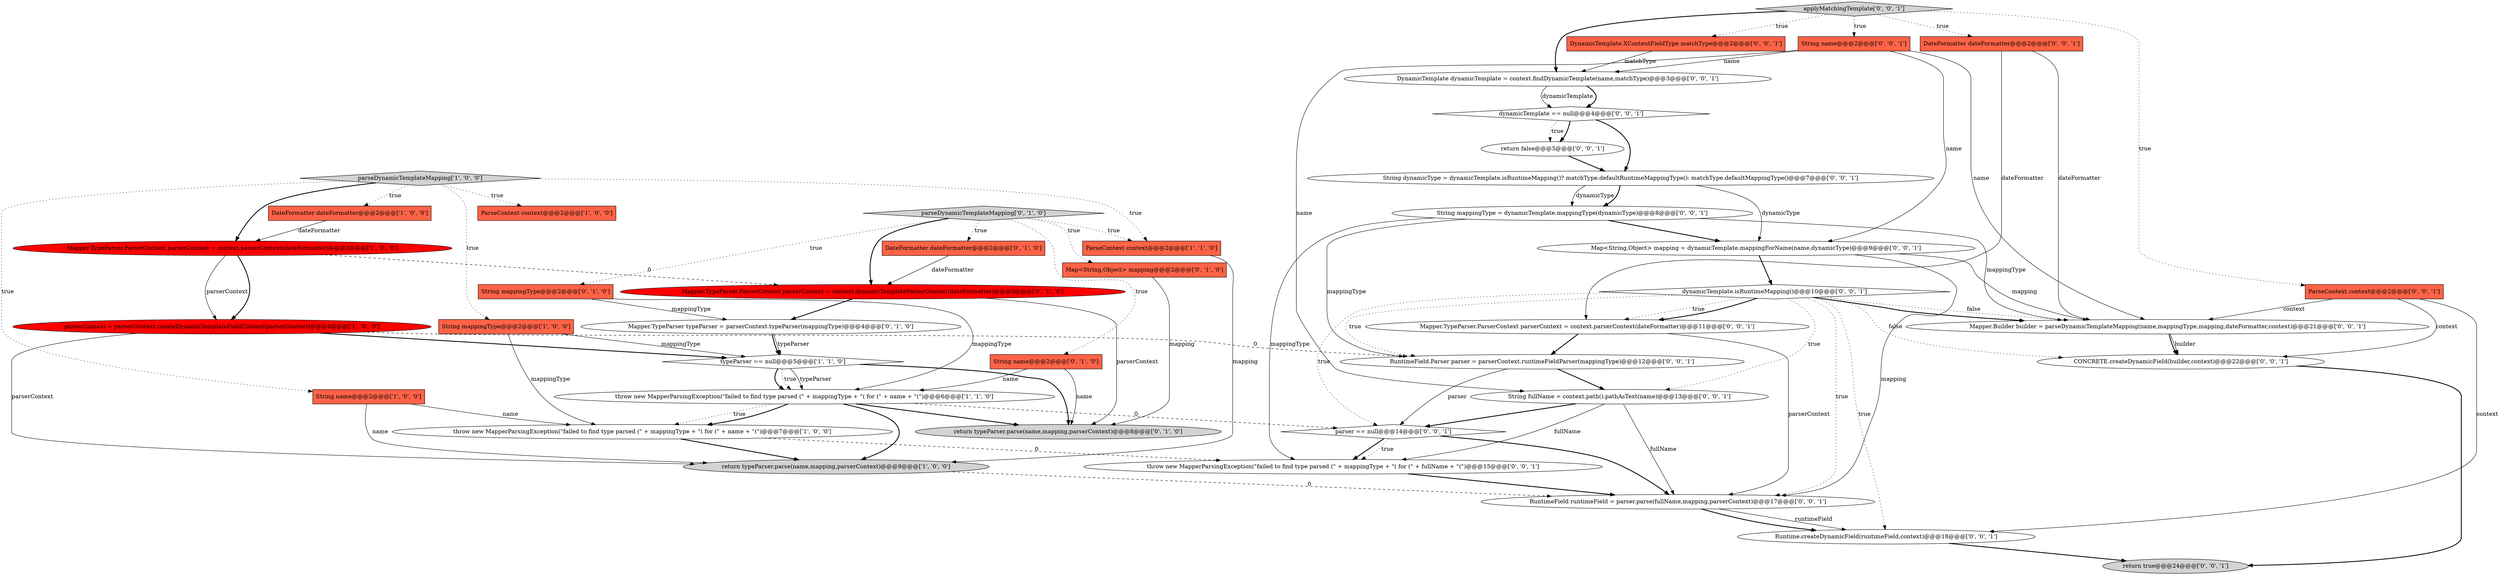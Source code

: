 digraph {
36 [style = filled, label = "DateFormatter dateFormatter@@@2@@@['0', '0', '1']", fillcolor = tomato, shape = box image = "AAA0AAABBB3BBB"];
37 [style = filled, label = "applyMatchingTemplate['0', '0', '1']", fillcolor = lightgray, shape = diamond image = "AAA0AAABBB3BBB"];
6 [style = filled, label = "String name@@@2@@@['1', '0', '0']", fillcolor = tomato, shape = box image = "AAA0AAABBB1BBB"];
38 [style = filled, label = "String mappingType = dynamicTemplate.mappingType(dynamicType)@@@8@@@['0', '0', '1']", fillcolor = white, shape = ellipse image = "AAA0AAABBB3BBB"];
41 [style = filled, label = "throw new MapperParsingException(\"failed to find type parsed (\" + mappingType + \"( for (\" + fullName + \"(\")@@@15@@@['0', '0', '1']", fillcolor = white, shape = ellipse image = "AAA0AAABBB3BBB"];
28 [style = filled, label = "String name@@@2@@@['0', '0', '1']", fillcolor = tomato, shape = box image = "AAA0AAABBB3BBB"];
11 [style = filled, label = "throw new MapperParsingException(\"failed to find type parsed (\" + mappingType + \"( for (\" + name + \"(\")@@@7@@@['1', '0', '0']", fillcolor = white, shape = ellipse image = "AAA0AAABBB1BBB"];
30 [style = filled, label = "String dynamicType = dynamicTemplate.isRuntimeMapping()? matchType.defaultRuntimeMappingType(): matchType.defaultMappingType()@@@7@@@['0', '0', '1']", fillcolor = white, shape = ellipse image = "AAA0AAABBB3BBB"];
19 [style = filled, label = "String name@@@2@@@['0', '1', '0']", fillcolor = tomato, shape = box image = "AAA0AAABBB2BBB"];
40 [style = filled, label = "DynamicTemplate dynamicTemplate = context.findDynamicTemplate(name,matchType)@@@3@@@['0', '0', '1']", fillcolor = white, shape = ellipse image = "AAA0AAABBB3BBB"];
23 [style = filled, label = "Mapper.Builder builder = parseDynamicTemplateMapping(name,mappingType,mapping,dateFormatter,context)@@@21@@@['0', '0', '1']", fillcolor = white, shape = ellipse image = "AAA0AAABBB3BBB"];
4 [style = filled, label = "Mapper.TypeParser.ParserContext parserContext = context.parserContext(dateFormatter)@@@3@@@['1', '0', '0']", fillcolor = red, shape = ellipse image = "AAA1AAABBB1BBB"];
22 [style = filled, label = "return true@@@24@@@['0', '0', '1']", fillcolor = lightgray, shape = ellipse image = "AAA0AAABBB3BBB"];
20 [style = filled, label = "RuntimeField.Parser parser = parserContext.runtimeFieldParser(mappingType)@@@12@@@['0', '0', '1']", fillcolor = white, shape = ellipse image = "AAA0AAABBB3BBB"];
10 [style = filled, label = "ParseContext context@@@2@@@['1', '1', '0']", fillcolor = tomato, shape = box image = "AAA0AAABBB1BBB"];
24 [style = filled, label = "ParseContext context@@@2@@@['0', '0', '1']", fillcolor = tomato, shape = box image = "AAA0AAABBB3BBB"];
7 [style = filled, label = "parserContext = parserContext.createDynamicTemplateFieldContext(parserContext)@@@4@@@['1', '0', '0']", fillcolor = red, shape = ellipse image = "AAA1AAABBB1BBB"];
9 [style = filled, label = "ParseContext context@@@2@@@['1', '0', '0']", fillcolor = tomato, shape = box image = "AAA0AAABBB1BBB"];
25 [style = filled, label = "dynamicTemplate == null@@@4@@@['0', '0', '1']", fillcolor = white, shape = diamond image = "AAA0AAABBB3BBB"];
33 [style = filled, label = "parser == null@@@14@@@['0', '0', '1']", fillcolor = white, shape = diamond image = "AAA0AAABBB3BBB"];
17 [style = filled, label = "return typeParser.parse(name,mapping,parserContext)@@@8@@@['0', '1', '0']", fillcolor = lightgray, shape = ellipse image = "AAA0AAABBB2BBB"];
21 [style = filled, label = "Mapper.TypeParser.ParserContext parserContext = context.parserContext(dateFormatter)@@@11@@@['0', '0', '1']", fillcolor = white, shape = ellipse image = "AAA0AAABBB3BBB"];
3 [style = filled, label = "parseDynamicTemplateMapping['1', '0', '0']", fillcolor = lightgray, shape = diamond image = "AAA0AAABBB1BBB"];
27 [style = filled, label = "Map<String,Object> mapping = dynamicTemplate.mappingForName(name,dynamicType)@@@9@@@['0', '0', '1']", fillcolor = white, shape = ellipse image = "AAA0AAABBB3BBB"];
14 [style = filled, label = "Mapper.TypeParser.ParserContext parserContext = context.dynamicTemplateParserContext(dateFormatter)@@@3@@@['0', '1', '0']", fillcolor = red, shape = ellipse image = "AAA1AAABBB2BBB"];
31 [style = filled, label = "String fullName = context.path().pathAsText(name)@@@13@@@['0', '0', '1']", fillcolor = white, shape = ellipse image = "AAA0AAABBB3BBB"];
18 [style = filled, label = "parseDynamicTemplateMapping['0', '1', '0']", fillcolor = lightgray, shape = diamond image = "AAA0AAABBB2BBB"];
39 [style = filled, label = "Runtime.createDynamicField(runtimeField,context)@@@18@@@['0', '0', '1']", fillcolor = white, shape = ellipse image = "AAA0AAABBB3BBB"];
13 [style = filled, label = "Mapper.TypeParser typeParser = parserContext.typeParser(mappingType)@@@4@@@['0', '1', '0']", fillcolor = white, shape = ellipse image = "AAA0AAABBB2BBB"];
5 [style = filled, label = "throw new MapperParsingException(\"failed to find type parsed (\" + mappingType + \"( for (\" + name + \"(\")@@@6@@@['1', '1', '0']", fillcolor = white, shape = ellipse image = "AAA0AAABBB1BBB"];
34 [style = filled, label = "return false@@@5@@@['0', '0', '1']", fillcolor = white, shape = ellipse image = "AAA0AAABBB3BBB"];
16 [style = filled, label = "DateFormatter dateFormatter@@@2@@@['0', '1', '0']", fillcolor = tomato, shape = box image = "AAA0AAABBB2BBB"];
29 [style = filled, label = "CONCRETE.createDynamicField(builder,context)@@@22@@@['0', '0', '1']", fillcolor = white, shape = ellipse image = "AAA0AAABBB3BBB"];
2 [style = filled, label = "return typeParser.parse(name,mapping,parserContext)@@@9@@@['1', '0', '0']", fillcolor = lightgray, shape = ellipse image = "AAA0AAABBB1BBB"];
15 [style = filled, label = "String mappingType@@@2@@@['0', '1', '0']", fillcolor = tomato, shape = box image = "AAA0AAABBB2BBB"];
8 [style = filled, label = "String mappingType@@@2@@@['1', '0', '0']", fillcolor = tomato, shape = box image = "AAA0AAABBB1BBB"];
32 [style = filled, label = "DynamicTemplate.XContentFieldType matchType@@@2@@@['0', '0', '1']", fillcolor = tomato, shape = box image = "AAA0AAABBB3BBB"];
35 [style = filled, label = "dynamicTemplate.isRuntimeMapping()@@@10@@@['0', '0', '1']", fillcolor = white, shape = diamond image = "AAA0AAABBB3BBB"];
0 [style = filled, label = "DateFormatter dateFormatter@@@2@@@['1', '0', '0']", fillcolor = tomato, shape = box image = "AAA0AAABBB1BBB"];
26 [style = filled, label = "RuntimeField runtimeField = parser.parse(fullName,mapping,parserContext)@@@17@@@['0', '0', '1']", fillcolor = white, shape = ellipse image = "AAA0AAABBB3BBB"];
12 [style = filled, label = "Map<String,Object> mapping@@@2@@@['0', '1', '0']", fillcolor = tomato, shape = box image = "AAA0AAABBB2BBB"];
1 [style = filled, label = "typeParser == null@@@5@@@['1', '1', '0']", fillcolor = white, shape = diamond image = "AAA0AAABBB1BBB"];
1->5 [style = bold, label=""];
35->20 [style = dotted, label="true"];
8->1 [style = solid, label="mappingType"];
6->2 [style = solid, label="name"];
27->26 [style = solid, label="mapping"];
25->34 [style = bold, label=""];
25->30 [style = bold, label=""];
18->15 [style = dotted, label="true"];
40->25 [style = bold, label=""];
35->26 [style = dotted, label="true"];
7->20 [style = dashed, label="0"];
12->17 [style = solid, label="mapping"];
3->6 [style = dotted, label="true"];
3->4 [style = bold, label=""];
13->1 [style = bold, label=""];
23->29 [style = bold, label=""];
35->23 [style = bold, label=""];
5->11 [style = dotted, label="true"];
30->38 [style = solid, label="dynamicType"];
6->11 [style = solid, label="name"];
3->0 [style = dotted, label="true"];
30->27 [style = solid, label="dynamicType"];
37->36 [style = dotted, label="true"];
14->17 [style = solid, label="parserContext"];
28->40 [style = solid, label="name"];
2->26 [style = dashed, label="0"];
40->25 [style = solid, label="dynamicTemplate"];
7->1 [style = bold, label=""];
21->26 [style = solid, label="parserContext"];
31->26 [style = solid, label="fullName"];
18->16 [style = dotted, label="true"];
19->17 [style = solid, label="name"];
36->21 [style = solid, label="dateFormatter"];
33->41 [style = bold, label=""];
35->21 [style = dotted, label="true"];
20->31 [style = bold, label=""];
35->33 [style = dotted, label="true"];
5->17 [style = bold, label=""];
35->21 [style = bold, label=""];
1->17 [style = bold, label=""];
39->22 [style = bold, label=""];
24->29 [style = solid, label="context"];
4->7 [style = solid, label="parserContext"];
36->23 [style = solid, label="dateFormatter"];
20->33 [style = solid, label="parser"];
24->23 [style = solid, label="context"];
23->29 [style = solid, label="builder"];
31->33 [style = bold, label=""];
5->33 [style = dashed, label="0"];
38->20 [style = solid, label="mappingType"];
5->11 [style = bold, label=""];
3->10 [style = dotted, label="true"];
18->19 [style = dotted, label="true"];
38->27 [style = bold, label=""];
27->23 [style = solid, label="mapping"];
19->5 [style = solid, label="name"];
15->5 [style = solid, label="mappingType"];
3->9 [style = dotted, label="true"];
35->31 [style = dotted, label="true"];
4->7 [style = bold, label=""];
27->35 [style = bold, label=""];
33->26 [style = bold, label=""];
8->11 [style = solid, label="mappingType"];
18->10 [style = dotted, label="true"];
38->41 [style = solid, label="mappingType"];
28->27 [style = solid, label="name"];
32->40 [style = solid, label="matchType"];
31->41 [style = solid, label="fullName"];
37->32 [style = dotted, label="true"];
38->23 [style = solid, label="mappingType"];
10->2 [style = solid, label="mapping"];
33->41 [style = dotted, label="true"];
4->14 [style = dashed, label="0"];
14->13 [style = bold, label=""];
35->39 [style = dotted, label="true"];
7->2 [style = solid, label="parserContext"];
30->38 [style = bold, label=""];
13->1 [style = solid, label="typeParser"];
25->34 [style = dotted, label="true"];
37->24 [style = dotted, label="true"];
15->13 [style = solid, label="mappingType"];
0->4 [style = solid, label="dateFormatter"];
35->29 [style = dotted, label="false"];
34->30 [style = bold, label=""];
26->39 [style = bold, label=""];
11->2 [style = bold, label=""];
35->23 [style = dotted, label="false"];
5->2 [style = bold, label=""];
18->12 [style = dotted, label="true"];
16->14 [style = solid, label="dateFormatter"];
28->31 [style = solid, label="name"];
21->20 [style = bold, label=""];
24->39 [style = solid, label="context"];
26->39 [style = solid, label="runtimeField"];
11->41 [style = dashed, label="0"];
37->28 [style = dotted, label="true"];
41->26 [style = bold, label=""];
28->23 [style = solid, label="name"];
29->22 [style = bold, label=""];
3->8 [style = dotted, label="true"];
18->14 [style = bold, label=""];
1->5 [style = dotted, label="true"];
37->40 [style = bold, label=""];
1->5 [style = solid, label="typeParser"];
}
